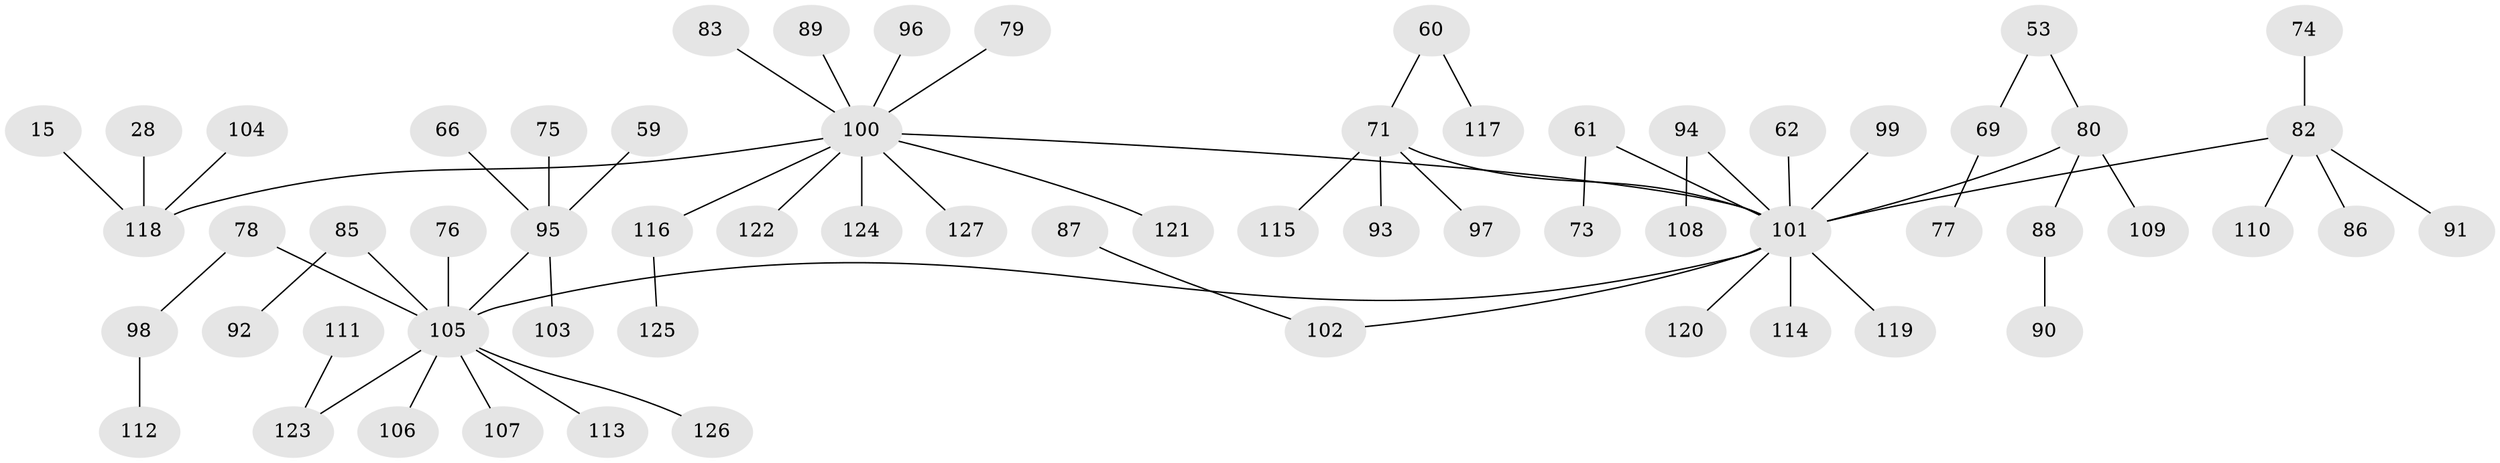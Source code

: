 // original degree distribution, {5: 0.05511811023622047, 7: 0.023622047244094488, 4: 0.023622047244094488, 2: 0.2677165354330709, 3: 0.10236220472440945, 6: 0.015748031496062992, 1: 0.5118110236220472}
// Generated by graph-tools (version 1.1) at 2025/56/03/04/25 21:56:41]
// undirected, 63 vertices, 62 edges
graph export_dot {
graph [start="1"]
  node [color=gray90,style=filled];
  15;
  28;
  53;
  59;
  60;
  61 [super="+24+29"];
  62;
  66;
  69;
  71 [super="+52"];
  73;
  74;
  75;
  76;
  77;
  78;
  79;
  80 [super="+34"];
  82 [super="+37"];
  83;
  85;
  86;
  87;
  88;
  89;
  90;
  91;
  92;
  93;
  94;
  95 [super="+48"];
  96;
  97;
  98;
  99;
  100 [super="+84+72"];
  101 [super="+67"];
  102 [super="+26"];
  103;
  104;
  105 [super="+50+49+42+27+63+65+68+70"];
  106;
  107;
  108;
  109;
  110;
  111;
  112;
  113;
  114;
  115;
  116;
  117;
  118 [super="+5"];
  119;
  120;
  121;
  122;
  123 [super="+81"];
  124;
  125;
  126;
  127;
  15 -- 118;
  28 -- 118;
  53 -- 69;
  53 -- 80;
  59 -- 95;
  60 -- 117;
  60 -- 71;
  61 -- 73;
  61 -- 101;
  62 -- 101;
  66 -- 95;
  69 -- 77;
  71 -- 93;
  71 -- 97;
  71 -- 115;
  71 -- 101;
  74 -- 82;
  75 -- 95;
  76 -- 105;
  78 -- 98;
  78 -- 105;
  79 -- 100;
  80 -- 88;
  80 -- 109;
  80 -- 101;
  82 -- 86;
  82 -- 91;
  82 -- 110;
  82 -- 101;
  83 -- 100;
  85 -- 92;
  85 -- 105;
  87 -- 102;
  88 -- 90;
  89 -- 100;
  94 -- 108;
  94 -- 101;
  95 -- 103;
  95 -- 105;
  96 -- 100;
  98 -- 112;
  99 -- 101;
  100 -- 122;
  100 -- 101;
  100 -- 116;
  100 -- 118;
  100 -- 121;
  100 -- 124;
  100 -- 127;
  101 -- 119;
  101 -- 102;
  101 -- 105;
  101 -- 114;
  101 -- 120;
  104 -- 118;
  105 -- 107;
  105 -- 113;
  105 -- 126;
  105 -- 106;
  105 -- 123;
  111 -- 123;
  116 -- 125;
}
